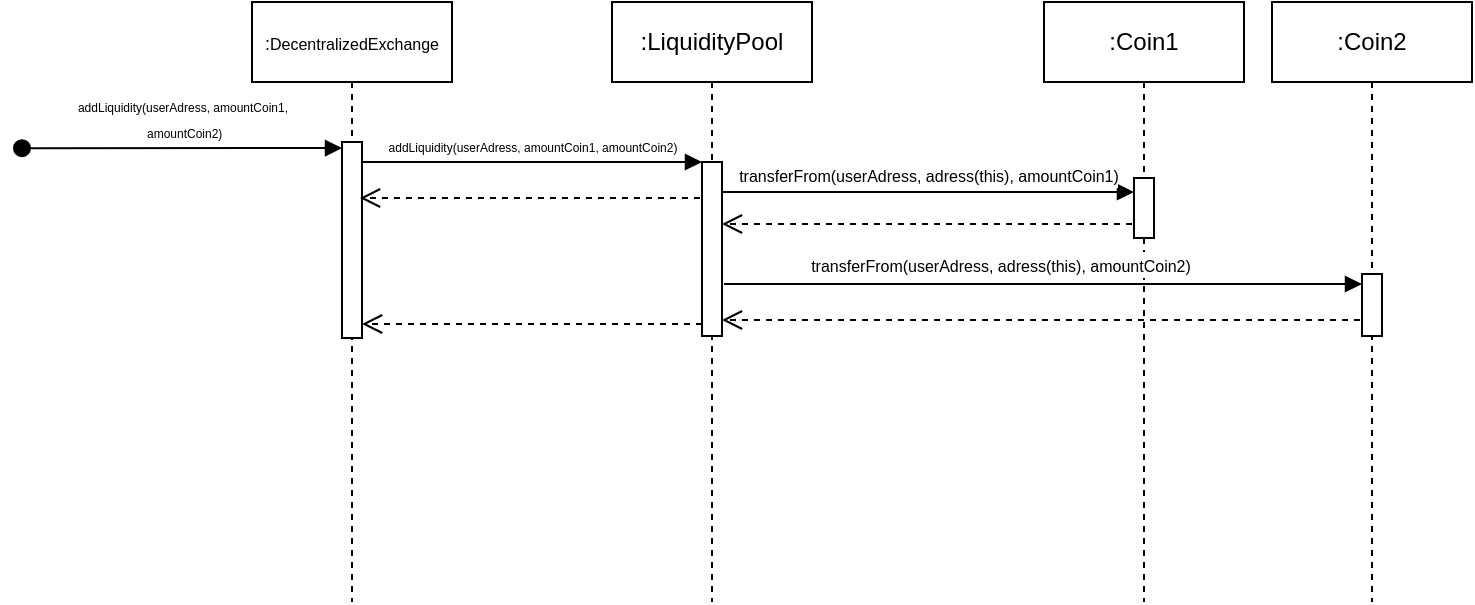 <mxfile version="25.0.3">
  <diagram name="Page-1" id="2YBvvXClWsGukQMizWep">
    <mxGraphModel dx="1632" dy="424" grid="0" gridSize="6" guides="1" tooltips="1" connect="1" arrows="1" fold="1" page="1" pageScale="1" pageWidth="850" pageHeight="1100" math="0" shadow="0">
      <root>
        <mxCell id="0" />
        <mxCell id="1" parent="0" />
        <mxCell id="aM9ryv3xv72pqoxQDRHE-1" value="&lt;font style=&quot;font-size: 9px;&quot;&gt;:&lt;/font&gt;&lt;font style=&quot;font-size: 8px;&quot;&gt;DecentralizedExchange&lt;/font&gt;" style="shape=umlLifeline;perimeter=lifelinePerimeter;whiteSpace=wrap;html=1;container=0;dropTarget=0;collapsible=0;recursiveResize=0;outlineConnect=0;portConstraint=eastwest;newEdgeStyle={&quot;edgeStyle&quot;:&quot;elbowEdgeStyle&quot;,&quot;elbow&quot;:&quot;vertical&quot;,&quot;curved&quot;:0,&quot;rounded&quot;:0};" parent="1" vertex="1">
          <mxGeometry x="120" y="40" width="100" height="300" as="geometry" />
        </mxCell>
        <mxCell id="aM9ryv3xv72pqoxQDRHE-2" value="" style="html=1;points=[];perimeter=orthogonalPerimeter;outlineConnect=0;targetShapes=umlLifeline;portConstraint=eastwest;newEdgeStyle={&quot;edgeStyle&quot;:&quot;elbowEdgeStyle&quot;,&quot;elbow&quot;:&quot;vertical&quot;,&quot;curved&quot;:0,&quot;rounded&quot;:0};" parent="aM9ryv3xv72pqoxQDRHE-1" vertex="1">
          <mxGeometry x="45" y="70" width="10" height="98" as="geometry" />
        </mxCell>
        <mxCell id="aM9ryv3xv72pqoxQDRHE-3" value="&lt;div&gt;&lt;font style=&quot;font-size: 6px;&quot;&gt;addLiquidity(userAdress, amountCoin1,&lt;/font&gt;&lt;/div&gt;&lt;div&gt;&lt;font style=&quot;font-size: 6px;&quot;&gt;&amp;nbsp;amountCoin2)&lt;/font&gt;&lt;/div&gt;" style="html=1;verticalAlign=bottom;startArrow=oval;endArrow=block;startSize=8;edgeStyle=elbowEdgeStyle;elbow=vertical;curved=0;rounded=0;" parent="aM9ryv3xv72pqoxQDRHE-1" edge="1">
          <mxGeometry relative="1" as="geometry">
            <mxPoint x="-115" y="73.08" as="sourcePoint" />
            <mxPoint x="45.0" y="73.08" as="targetPoint" />
          </mxGeometry>
        </mxCell>
        <mxCell id="aM9ryv3xv72pqoxQDRHE-5" value=":LiquidityPool" style="shape=umlLifeline;perimeter=lifelinePerimeter;whiteSpace=wrap;html=1;container=0;dropTarget=0;collapsible=0;recursiveResize=0;outlineConnect=0;portConstraint=eastwest;newEdgeStyle={&quot;edgeStyle&quot;:&quot;elbowEdgeStyle&quot;,&quot;elbow&quot;:&quot;vertical&quot;,&quot;curved&quot;:0,&quot;rounded&quot;:0};" parent="1" vertex="1">
          <mxGeometry x="300" y="40" width="100" height="300" as="geometry" />
        </mxCell>
        <mxCell id="aM9ryv3xv72pqoxQDRHE-6" value="" style="html=1;points=[];perimeter=orthogonalPerimeter;outlineConnect=0;targetShapes=umlLifeline;portConstraint=eastwest;newEdgeStyle={&quot;edgeStyle&quot;:&quot;elbowEdgeStyle&quot;,&quot;elbow&quot;:&quot;vertical&quot;,&quot;curved&quot;:0,&quot;rounded&quot;:0};" parent="aM9ryv3xv72pqoxQDRHE-5" vertex="1">
          <mxGeometry x="45" y="80" width="10" height="87" as="geometry" />
        </mxCell>
        <mxCell id="aM9ryv3xv72pqoxQDRHE-7" value="&lt;div&gt;&lt;font style=&quot;font-size: 6px;&quot;&gt;addLiquidity(userAdress, amountCoin1, amountCoin2)&lt;/font&gt;&lt;/div&gt;" style="html=1;verticalAlign=bottom;endArrow=block;edgeStyle=elbowEdgeStyle;elbow=vertical;curved=0;rounded=0;" parent="1" source="aM9ryv3xv72pqoxQDRHE-2" target="aM9ryv3xv72pqoxQDRHE-6" edge="1">
          <mxGeometry relative="1" as="geometry">
            <mxPoint x="275" y="130" as="sourcePoint" />
            <Array as="points">
              <mxPoint x="260" y="120" />
            </Array>
          </mxGeometry>
        </mxCell>
        <mxCell id="aM9ryv3xv72pqoxQDRHE-8" value="" style="html=1;verticalAlign=bottom;endArrow=open;dashed=1;endSize=8;edgeStyle=elbowEdgeStyle;elbow=vertical;curved=0;rounded=0;" parent="1" edge="1">
          <mxGeometry relative="1" as="geometry">
            <mxPoint x="174.0" y="138" as="targetPoint" />
            <Array as="points">
              <mxPoint x="269" y="138" />
            </Array>
            <mxPoint x="344.0" y="138" as="sourcePoint" />
          </mxGeometry>
        </mxCell>
        <mxCell id="B96ZDs5nwOWATwar88GK-2" value=":Coin1" style="shape=umlLifeline;perimeter=lifelinePerimeter;whiteSpace=wrap;html=1;container=0;dropTarget=0;collapsible=0;recursiveResize=0;outlineConnect=0;portConstraint=eastwest;newEdgeStyle={&quot;edgeStyle&quot;:&quot;elbowEdgeStyle&quot;,&quot;elbow&quot;:&quot;vertical&quot;,&quot;curved&quot;:0,&quot;rounded&quot;:0};" vertex="1" parent="1">
          <mxGeometry x="516" y="40" width="100" height="300" as="geometry" />
        </mxCell>
        <mxCell id="B96ZDs5nwOWATwar88GK-3" value="" style="html=1;points=[];perimeter=orthogonalPerimeter;outlineConnect=0;targetShapes=umlLifeline;portConstraint=eastwest;newEdgeStyle={&quot;edgeStyle&quot;:&quot;elbowEdgeStyle&quot;,&quot;elbow&quot;:&quot;vertical&quot;,&quot;curved&quot;:0,&quot;rounded&quot;:0};" vertex="1" parent="B96ZDs5nwOWATwar88GK-2">
          <mxGeometry x="45" y="88" width="10" height="30" as="geometry" />
        </mxCell>
        <mxCell id="B96ZDs5nwOWATwar88GK-4" value=":Coin2" style="shape=umlLifeline;perimeter=lifelinePerimeter;whiteSpace=wrap;html=1;container=0;dropTarget=0;collapsible=0;recursiveResize=0;outlineConnect=0;portConstraint=eastwest;newEdgeStyle={&quot;edgeStyle&quot;:&quot;elbowEdgeStyle&quot;,&quot;elbow&quot;:&quot;vertical&quot;,&quot;curved&quot;:0,&quot;rounded&quot;:0};" vertex="1" parent="1">
          <mxGeometry x="630" y="40" width="100" height="300" as="geometry" />
        </mxCell>
        <mxCell id="B96ZDs5nwOWATwar88GK-5" value="" style="html=1;points=[];perimeter=orthogonalPerimeter;outlineConnect=0;targetShapes=umlLifeline;portConstraint=eastwest;newEdgeStyle={&quot;edgeStyle&quot;:&quot;elbowEdgeStyle&quot;,&quot;elbow&quot;:&quot;vertical&quot;,&quot;curved&quot;:0,&quot;rounded&quot;:0};" vertex="1" parent="B96ZDs5nwOWATwar88GK-4">
          <mxGeometry x="45" y="136" width="10" height="31" as="geometry" />
        </mxCell>
        <mxCell id="B96ZDs5nwOWATwar88GK-7" value="&lt;div&gt;&lt;font style=&quot;font-size: 8px;&quot;&gt;transferFrom(userAdress, adress(this), amountCoin1)&lt;/font&gt;&lt;/div&gt;" style="html=1;verticalAlign=bottom;endArrow=block;edgeStyle=elbowEdgeStyle;elbow=vertical;curved=0;rounded=0;" edge="1" parent="1" target="B96ZDs5nwOWATwar88GK-3">
          <mxGeometry relative="1" as="geometry">
            <mxPoint x="355" y="135" as="sourcePoint" />
            <Array as="points">
              <mxPoint x="440" y="135" />
            </Array>
            <mxPoint x="560" y="134" as="targetPoint" />
          </mxGeometry>
        </mxCell>
        <mxCell id="B96ZDs5nwOWATwar88GK-9" value="&lt;div&gt;&lt;font style=&quot;font-size: 8px;&quot;&gt;transferFrom(userAdress, adress(this), amountCoin2)&lt;/font&gt;&lt;/div&gt;" style="html=1;verticalAlign=bottom;endArrow=block;edgeStyle=elbowEdgeStyle;elbow=vertical;curved=0;rounded=0;" edge="1" parent="1" target="B96ZDs5nwOWATwar88GK-5">
          <mxGeometry x="-0.135" y="1" relative="1" as="geometry">
            <mxPoint x="356" y="181" as="sourcePoint" />
            <Array as="points">
              <mxPoint x="441" y="181" />
            </Array>
            <mxPoint x="562" y="181" as="targetPoint" />
            <mxPoint as="offset" />
          </mxGeometry>
        </mxCell>
        <mxCell id="B96ZDs5nwOWATwar88GK-10" value="" style="html=1;verticalAlign=bottom;endArrow=open;dashed=1;endSize=8;edgeStyle=elbowEdgeStyle;elbow=vertical;curved=0;rounded=0;" edge="1" parent="1" target="aM9ryv3xv72pqoxQDRHE-6">
          <mxGeometry relative="1" as="geometry">
            <mxPoint x="390.0" y="151" as="targetPoint" />
            <Array as="points">
              <mxPoint x="485" y="151" />
            </Array>
            <mxPoint x="560.0" y="151" as="sourcePoint" />
          </mxGeometry>
        </mxCell>
        <mxCell id="B96ZDs5nwOWATwar88GK-11" value="" style="html=1;verticalAlign=bottom;endArrow=open;dashed=1;endSize=8;edgeStyle=elbowEdgeStyle;elbow=vertical;curved=0;rounded=0;" edge="1" parent="1" target="aM9ryv3xv72pqoxQDRHE-6">
          <mxGeometry relative="1" as="geometry">
            <mxPoint x="469" y="199" as="targetPoint" />
            <Array as="points">
              <mxPoint x="599" y="199" />
            </Array>
            <mxPoint x="674.0" y="199" as="sourcePoint" />
          </mxGeometry>
        </mxCell>
        <mxCell id="B96ZDs5nwOWATwar88GK-13" value="" style="html=1;verticalAlign=bottom;endArrow=open;dashed=1;endSize=8;edgeStyle=elbowEdgeStyle;elbow=vertical;curved=0;rounded=0;" edge="1" parent="1">
          <mxGeometry relative="1" as="geometry">
            <mxPoint x="175.0" y="201" as="targetPoint" />
            <Array as="points">
              <mxPoint x="270" y="201" />
            </Array>
            <mxPoint x="345.0" y="201" as="sourcePoint" />
          </mxGeometry>
        </mxCell>
      </root>
    </mxGraphModel>
  </diagram>
</mxfile>

